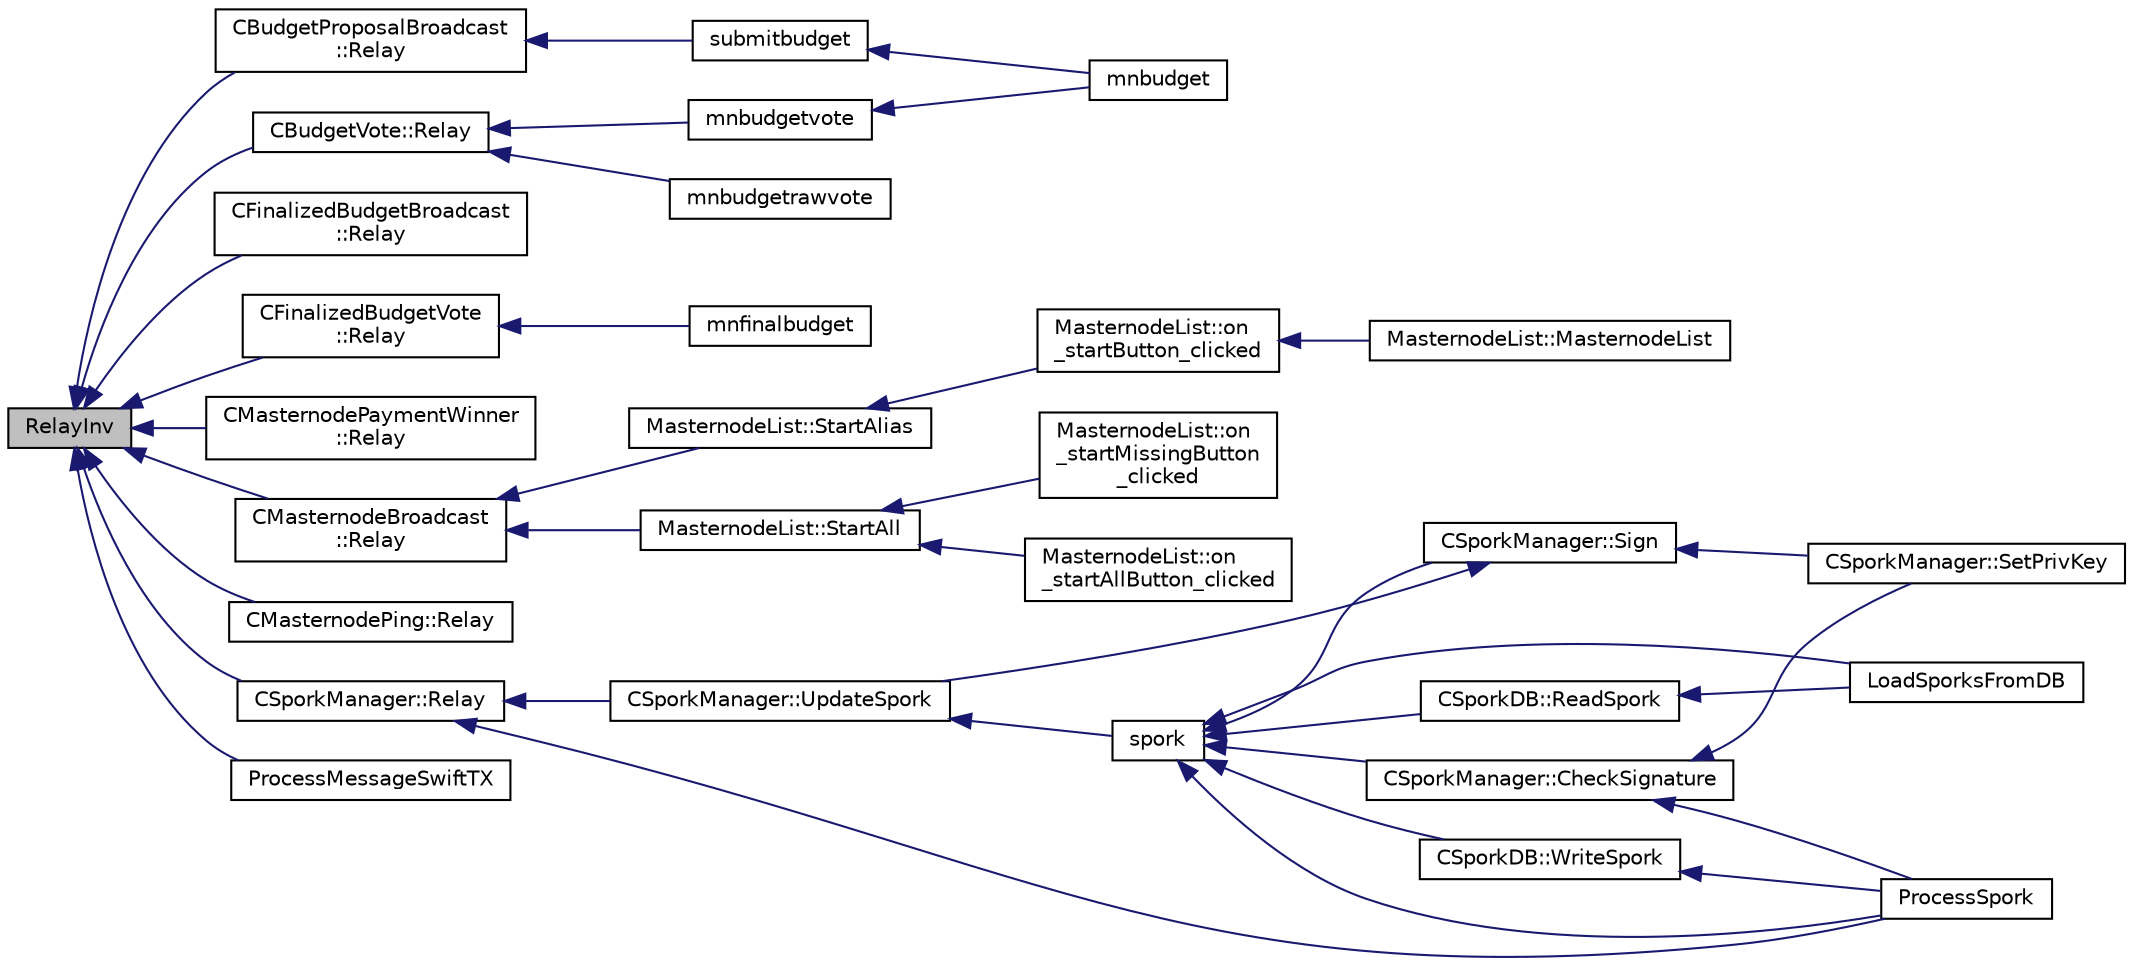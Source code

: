 digraph "RelayInv"
{
  edge [fontname="Helvetica",fontsize="10",labelfontname="Helvetica",labelfontsize="10"];
  node [fontname="Helvetica",fontsize="10",shape=record];
  rankdir="LR";
  Node254 [label="RelayInv",height=0.2,width=0.4,color="black", fillcolor="grey75", style="filled", fontcolor="black"];
  Node254 -> Node255 [dir="back",color="midnightblue",fontsize="10",style="solid",fontname="Helvetica"];
  Node255 [label="CBudgetProposalBroadcast\l::Relay",height=0.2,width=0.4,color="black", fillcolor="white", style="filled",URL="$class_c_budget_proposal_broadcast.html#a7a791236cedfc5beb5fefa438d5626fb"];
  Node255 -> Node256 [dir="back",color="midnightblue",fontsize="10",style="solid",fontname="Helvetica"];
  Node256 [label="submitbudget",height=0.2,width=0.4,color="black", fillcolor="white", style="filled",URL="$rpcmasternode-budget_8cpp.html#a7567b2accf3b6fd9ae5a98b9e6506e9e"];
  Node256 -> Node257 [dir="back",color="midnightblue",fontsize="10",style="solid",fontname="Helvetica"];
  Node257 [label="mnbudget",height=0.2,width=0.4,color="black", fillcolor="white", style="filled",URL="$rpcmasternode-budget_8cpp.html#aeabbf924be4d2ce4bedb28a394e1fc6b"];
  Node254 -> Node258 [dir="back",color="midnightblue",fontsize="10",style="solid",fontname="Helvetica"];
  Node258 [label="CBudgetVote::Relay",height=0.2,width=0.4,color="black", fillcolor="white", style="filled",URL="$class_c_budget_vote.html#a2c761ac435fa5a5da6ccbeb308350a8f"];
  Node258 -> Node259 [dir="back",color="midnightblue",fontsize="10",style="solid",fontname="Helvetica"];
  Node259 [label="mnbudgetvote",height=0.2,width=0.4,color="black", fillcolor="white", style="filled",URL="$rpcmasternode-budget_8cpp.html#a56da074ff2f33c0ef53bb451c67c0761"];
  Node259 -> Node257 [dir="back",color="midnightblue",fontsize="10",style="solid",fontname="Helvetica"];
  Node258 -> Node260 [dir="back",color="midnightblue",fontsize="10",style="solid",fontname="Helvetica"];
  Node260 [label="mnbudgetrawvote",height=0.2,width=0.4,color="black", fillcolor="white", style="filled",URL="$rpcmasternode-budget_8cpp.html#a3ae70ddb7080492d70c053fdf06320f7"];
  Node254 -> Node261 [dir="back",color="midnightblue",fontsize="10",style="solid",fontname="Helvetica"];
  Node261 [label="CFinalizedBudgetBroadcast\l::Relay",height=0.2,width=0.4,color="black", fillcolor="white", style="filled",URL="$class_c_finalized_budget_broadcast.html#abb4cfac3327e7cb912b368054d23fc9c"];
  Node254 -> Node262 [dir="back",color="midnightblue",fontsize="10",style="solid",fontname="Helvetica"];
  Node262 [label="CFinalizedBudgetVote\l::Relay",height=0.2,width=0.4,color="black", fillcolor="white", style="filled",URL="$class_c_finalized_budget_vote.html#a7c95f6ac01efc3975369bc7bdb8b83d0"];
  Node262 -> Node263 [dir="back",color="midnightblue",fontsize="10",style="solid",fontname="Helvetica"];
  Node263 [label="mnfinalbudget",height=0.2,width=0.4,color="black", fillcolor="white", style="filled",URL="$rpcmasternode-budget_8cpp.html#a9377cde49f5b62904aafb46d7d3c5e7c"];
  Node254 -> Node264 [dir="back",color="midnightblue",fontsize="10",style="solid",fontname="Helvetica"];
  Node264 [label="CMasternodePaymentWinner\l::Relay",height=0.2,width=0.4,color="black", fillcolor="white", style="filled",URL="$class_c_masternode_payment_winner.html#af35c61d7bafc3f7bada5974948d76004"];
  Node254 -> Node265 [dir="back",color="midnightblue",fontsize="10",style="solid",fontname="Helvetica"];
  Node265 [label="CMasternodeBroadcast\l::Relay",height=0.2,width=0.4,color="black", fillcolor="white", style="filled",URL="$class_c_masternode_broadcast.html#a54fc9e822e1524bee8852a0bf6d82736"];
  Node265 -> Node266 [dir="back",color="midnightblue",fontsize="10",style="solid",fontname="Helvetica"];
  Node266 [label="MasternodeList::StartAlias",height=0.2,width=0.4,color="black", fillcolor="white", style="filled",URL="$class_masternode_list.html#ab3a42d1c66f3b28e9843335d8ce0178d"];
  Node266 -> Node267 [dir="back",color="midnightblue",fontsize="10",style="solid",fontname="Helvetica"];
  Node267 [label="MasternodeList::on\l_startButton_clicked",height=0.2,width=0.4,color="black", fillcolor="white", style="filled",URL="$class_masternode_list.html#a4370755b1dcdbf4a9396108c2b7ae76a"];
  Node267 -> Node268 [dir="back",color="midnightblue",fontsize="10",style="solid",fontname="Helvetica"];
  Node268 [label="MasternodeList::MasternodeList",height=0.2,width=0.4,color="black", fillcolor="white", style="filled",URL="$class_masternode_list.html#a341c2ce3e55eecb90f8733c72af375c4"];
  Node265 -> Node269 [dir="back",color="midnightblue",fontsize="10",style="solid",fontname="Helvetica"];
  Node269 [label="MasternodeList::StartAll",height=0.2,width=0.4,color="black", fillcolor="white", style="filled",URL="$class_masternode_list.html#a0ebd5301adf7567e6a82550ba6d02ccc"];
  Node269 -> Node270 [dir="back",color="midnightblue",fontsize="10",style="solid",fontname="Helvetica"];
  Node270 [label="MasternodeList::on\l_startAllButton_clicked",height=0.2,width=0.4,color="black", fillcolor="white", style="filled",URL="$class_masternode_list.html#a12e7d7a66cc6ce787fb5de9babfd7358"];
  Node269 -> Node271 [dir="back",color="midnightblue",fontsize="10",style="solid",fontname="Helvetica"];
  Node271 [label="MasternodeList::on\l_startMissingButton\l_clicked",height=0.2,width=0.4,color="black", fillcolor="white", style="filled",URL="$class_masternode_list.html#a559cf1011eede788d0416c7390e25145"];
  Node254 -> Node272 [dir="back",color="midnightblue",fontsize="10",style="solid",fontname="Helvetica"];
  Node272 [label="CMasternodePing::Relay",height=0.2,width=0.4,color="black", fillcolor="white", style="filled",URL="$class_c_masternode_ping.html#a52f9892350ab8e94a63e9483f9a3b21d"];
  Node254 -> Node273 [dir="back",color="midnightblue",fontsize="10",style="solid",fontname="Helvetica"];
  Node273 [label="CSporkManager::Relay",height=0.2,width=0.4,color="black", fillcolor="white", style="filled",URL="$class_c_spork_manager.html#ae8651894670c02ecb5f99806376d5af2"];
  Node273 -> Node274 [dir="back",color="midnightblue",fontsize="10",style="solid",fontname="Helvetica"];
  Node274 [label="ProcessSpork",height=0.2,width=0.4,color="black", fillcolor="white", style="filled",URL="$spork_8h.html#a3f9c24c1f4c012152fb4422ca981610a"];
  Node273 -> Node275 [dir="back",color="midnightblue",fontsize="10",style="solid",fontname="Helvetica"];
  Node275 [label="CSporkManager::UpdateSpork",height=0.2,width=0.4,color="black", fillcolor="white", style="filled",URL="$class_c_spork_manager.html#afb7e15fe29bd548939657a20ca5feafb"];
  Node275 -> Node276 [dir="back",color="midnightblue",fontsize="10",style="solid",fontname="Helvetica"];
  Node276 [label="spork",height=0.2,width=0.4,color="black", fillcolor="white", style="filled",URL="$rpcmisc_8cpp.html#a8dcc7f3e5749bbd1dad163b85d0abdcb"];
  Node276 -> Node277 [dir="back",color="midnightblue",fontsize="10",style="solid",fontname="Helvetica"];
  Node277 [label="LoadSporksFromDB",height=0.2,width=0.4,color="black", fillcolor="white", style="filled",URL="$spork_8h.html#a8ca9266accb6cf34f86a4f9244f22e79"];
  Node276 -> Node274 [dir="back",color="midnightblue",fontsize="10",style="solid",fontname="Helvetica"];
  Node276 -> Node278 [dir="back",color="midnightblue",fontsize="10",style="solid",fontname="Helvetica"];
  Node278 [label="CSporkManager::CheckSignature",height=0.2,width=0.4,color="black", fillcolor="white", style="filled",URL="$class_c_spork_manager.html#a697d8c0ce5c422ea125eee96687aa7b3"];
  Node278 -> Node274 [dir="back",color="midnightblue",fontsize="10",style="solid",fontname="Helvetica"];
  Node278 -> Node279 [dir="back",color="midnightblue",fontsize="10",style="solid",fontname="Helvetica"];
  Node279 [label="CSporkManager::SetPrivKey",height=0.2,width=0.4,color="black", fillcolor="white", style="filled",URL="$class_c_spork_manager.html#a599d088218de9d242e4dc5cb17dd310b"];
  Node276 -> Node280 [dir="back",color="midnightblue",fontsize="10",style="solid",fontname="Helvetica"];
  Node280 [label="CSporkManager::Sign",height=0.2,width=0.4,color="black", fillcolor="white", style="filled",URL="$class_c_spork_manager.html#adf1b5d40f378c4bd3a5ea31905b11f30"];
  Node280 -> Node275 [dir="back",color="midnightblue",fontsize="10",style="solid",fontname="Helvetica"];
  Node280 -> Node279 [dir="back",color="midnightblue",fontsize="10",style="solid",fontname="Helvetica"];
  Node276 -> Node281 [dir="back",color="midnightblue",fontsize="10",style="solid",fontname="Helvetica"];
  Node281 [label="CSporkDB::WriteSpork",height=0.2,width=0.4,color="black", fillcolor="white", style="filled",URL="$class_c_spork_d_b.html#a642de787a3b991b3ce7d33125ca19828"];
  Node281 -> Node274 [dir="back",color="midnightblue",fontsize="10",style="solid",fontname="Helvetica"];
  Node276 -> Node282 [dir="back",color="midnightblue",fontsize="10",style="solid",fontname="Helvetica"];
  Node282 [label="CSporkDB::ReadSpork",height=0.2,width=0.4,color="black", fillcolor="white", style="filled",URL="$class_c_spork_d_b.html#a346e545c337070e9f7827c4eb1abcdb1"];
  Node282 -> Node277 [dir="back",color="midnightblue",fontsize="10",style="solid",fontname="Helvetica"];
  Node254 -> Node283 [dir="back",color="midnightblue",fontsize="10",style="solid",fontname="Helvetica"];
  Node283 [label="ProcessMessageSwiftTX",height=0.2,width=0.4,color="black", fillcolor="white", style="filled",URL="$swifttx_8h.html#a155e5c12fe35b2b4129c46ba9b66b06f"];
}
